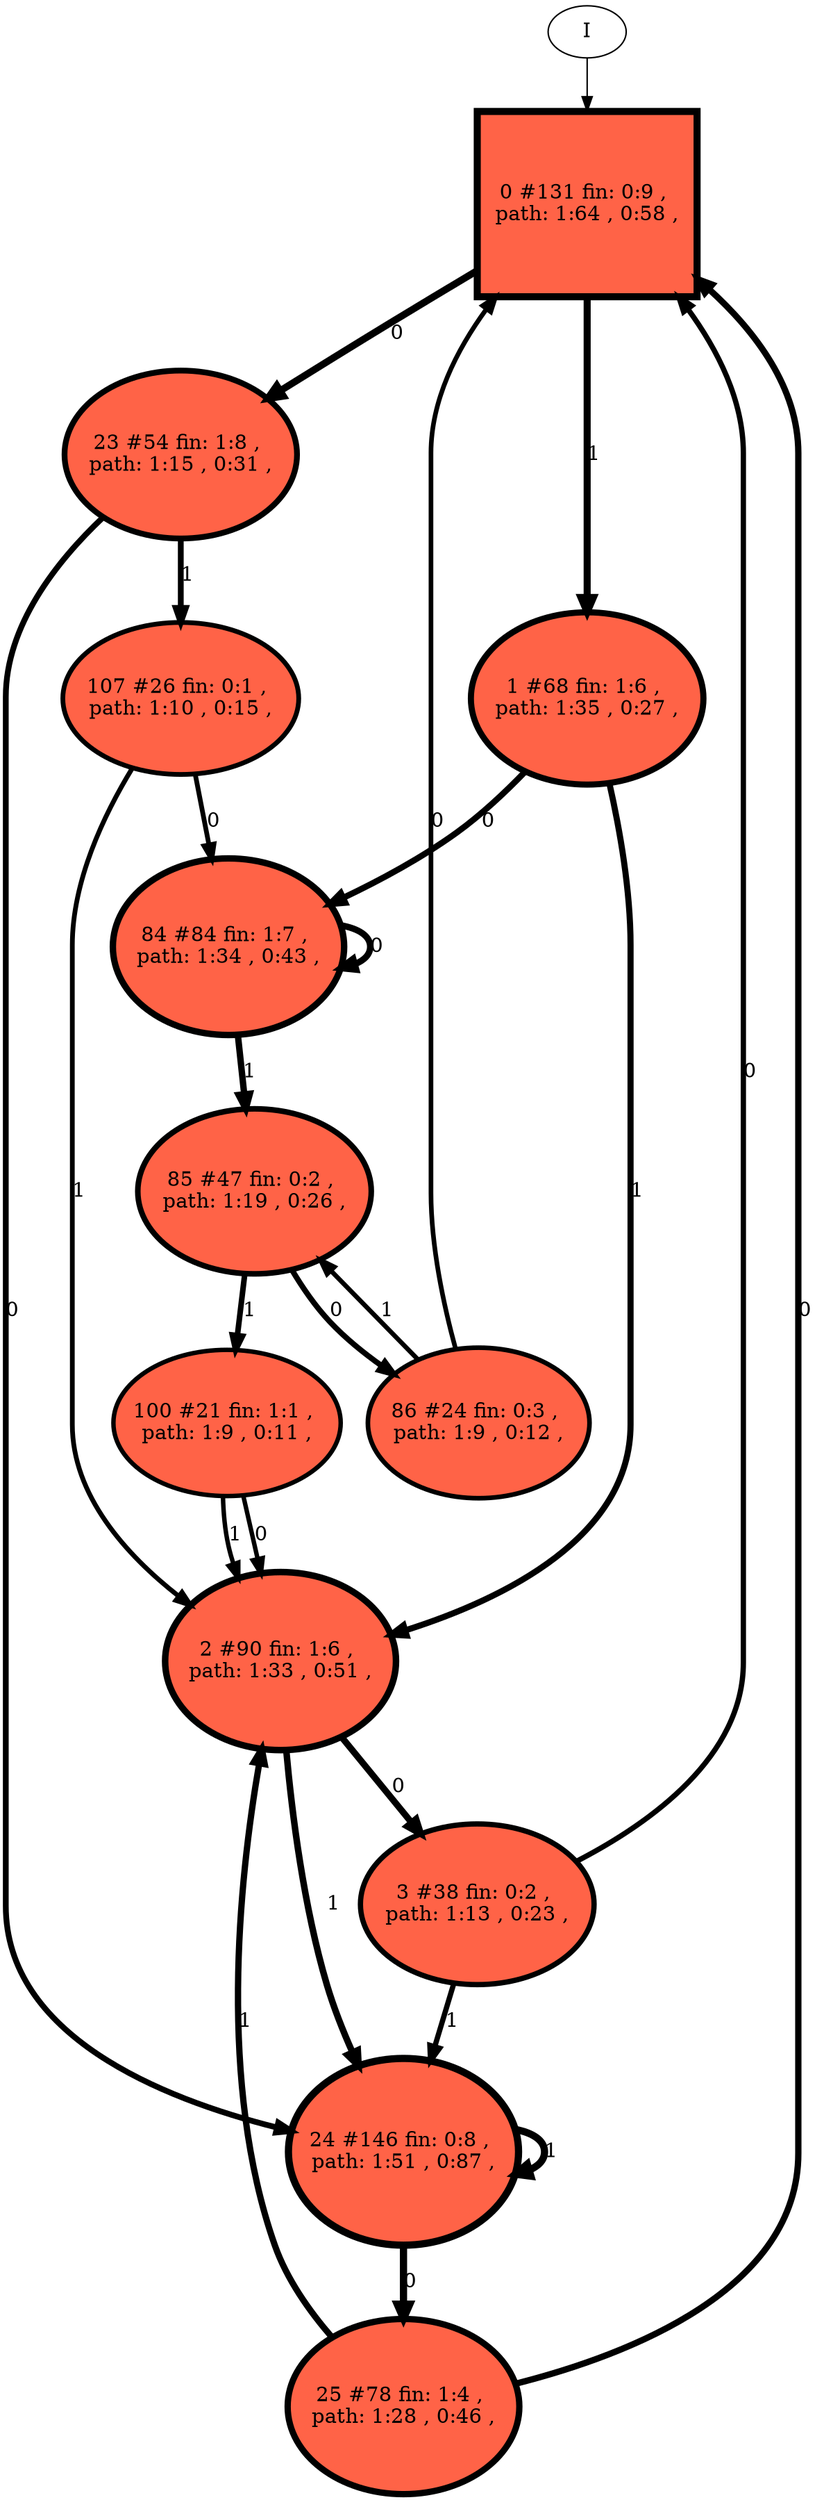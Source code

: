 // produced with flexfringe // 
digraph DFA {
	0 [label="root" shape=box];
		I -> 0;
	0 [ label="0 #131 fin: 0:9 , 
 path: 1:64 , 0:58 , " , style=filled, fillcolor="tomato", width=1.77203, height=1.77203, penwidth=4.8828];
		0 -> 1 [label="1 " , penwidth=4.8828 ];
		0 -> 23 [label="0 " , penwidth=4.8828 ];
	1 [ label="1 #68 fin: 1:6 , 
 path: 1:35 , 0:27 , " , style=filled, fillcolor="tomato", width=1.6552, height=1.6552, penwidth=4.23411];
		1 -> 2 [label="1 " , penwidth=4.23411 ];
		1 -> 84 [label="0 " , penwidth=4.23411 ];
	23 [ label="23 #54 fin: 1:8 , 
 path: 1:15 , 0:31 , " , style=filled, fillcolor="tomato", width=1.6109, height=1.6109, penwidth=4.00733];
		23 -> 107 [label="1 " , penwidth=4.00733 ];
		23 -> 24 [label="0 " , penwidth=4.00733 ];
	2 [ label="2 #90 fin: 1:6 , 
 path: 1:33 , 0:51 , " , style=filled, fillcolor="tomato", width=1.70672, height=1.70672, penwidth=4.51086];
		2 -> 24 [label="1 " , penwidth=4.51086 ];
		2 -> 3 [label="0 " , penwidth=4.51086 ];
	84 [ label="84 #84 fin: 1:7 , 
 path: 1:34 , 0:43 , " , style=filled, fillcolor="tomato", width=1.69427, height=1.69427, penwidth=4.44265];
		84 -> 85 [label="1 " , penwidth=4.44265 ];
		84 -> 84 [label="0 " , penwidth=4.44265 ];
	107 [ label="107 #26 fin: 0:1 , 
 path: 1:10 , 0:15 , " , style=filled, fillcolor="tomato", width=1.45765, height=1.45765, penwidth=3.29584];
		107 -> 2 [label="1 " , penwidth=3.29584 ];
		107 -> 84 [label="0 " , penwidth=3.29584 ];
	24 [ label="24 #146 fin: 0:8 , 
 path: 1:51 , 0:87 , " , style=filled, fillcolor="tomato", width=1.79016, height=1.79016, penwidth=4.99043];
		24 -> 24 [label="1 " , penwidth=4.99043 ];
		24 -> 25 [label="0 " , penwidth=4.99043 ];
	3 [ label="3 #38 fin: 0:2 , 
 path: 1:13 , 0:23 , " , style=filled, fillcolor="tomato", width=1.53978, height=1.53978, penwidth=3.66356];
		3 -> 24 [label="1 " , penwidth=3.66356 ];
		3 -> 0 [label="0 " , penwidth=3.66356 ];
	85 [ label="85 #47 fin: 0:2 , 
 path: 1:19 , 0:26 , " , style=filled, fillcolor="tomato", width=1.58334, height=1.58334, penwidth=3.8712];
		85 -> 100 [label="1 " , penwidth=3.8712 ];
		85 -> 86 [label="0 " , penwidth=3.8712 ];
	25 [ label="25 #78 fin: 1:4 , 
 path: 1:28 , 0:46 , " , style=filled, fillcolor="tomato", width=1.68073, height=1.68073, penwidth=4.36945];
		25 -> 2 [label="1 " , penwidth=4.36945 ];
		25 -> 0 [label="0 " , penwidth=4.36945 ];
	100 [ label="100 #21 fin: 1:1 , 
 path: 1:9 , 0:11 , " , style=filled, fillcolor="tomato", width=1.4088, height=1.4088, penwidth=3.09104];
		100 -> 2 [label="1 " , penwidth=3.09104 ];
		100 -> 2 [label="0 " , penwidth=3.09104 ];
	86 [ label="86 #24 fin: 0:3 , 
 path: 1:9 , 0:12 , " , style=filled, fillcolor="tomato", width=1.43957, height=1.43957, penwidth=3.21888];
		86 -> 85 [label="1 " , penwidth=3.21888 ];
		86 -> 0 [label="0 " , penwidth=3.21888 ];
}
